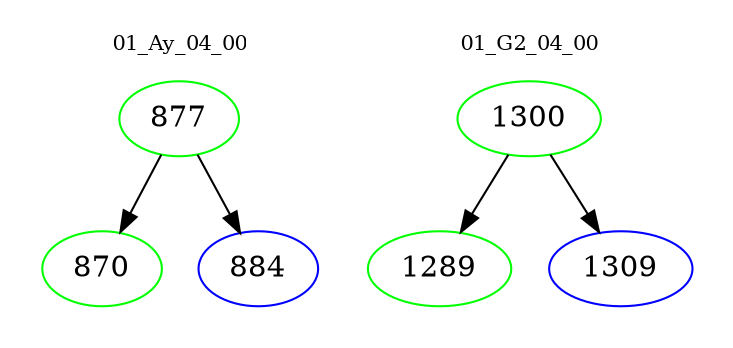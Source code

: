 digraph{
subgraph cluster_0 {
color = white
label = "01_Ay_04_00";
fontsize=10;
T0_877 [label="877", color="green"]
T0_877 -> T0_870 [color="black"]
T0_870 [label="870", color="green"]
T0_877 -> T0_884 [color="black"]
T0_884 [label="884", color="blue"]
}
subgraph cluster_1 {
color = white
label = "01_G2_04_00";
fontsize=10;
T1_1300 [label="1300", color="green"]
T1_1300 -> T1_1289 [color="black"]
T1_1289 [label="1289", color="green"]
T1_1300 -> T1_1309 [color="black"]
T1_1309 [label="1309", color="blue"]
}
}
